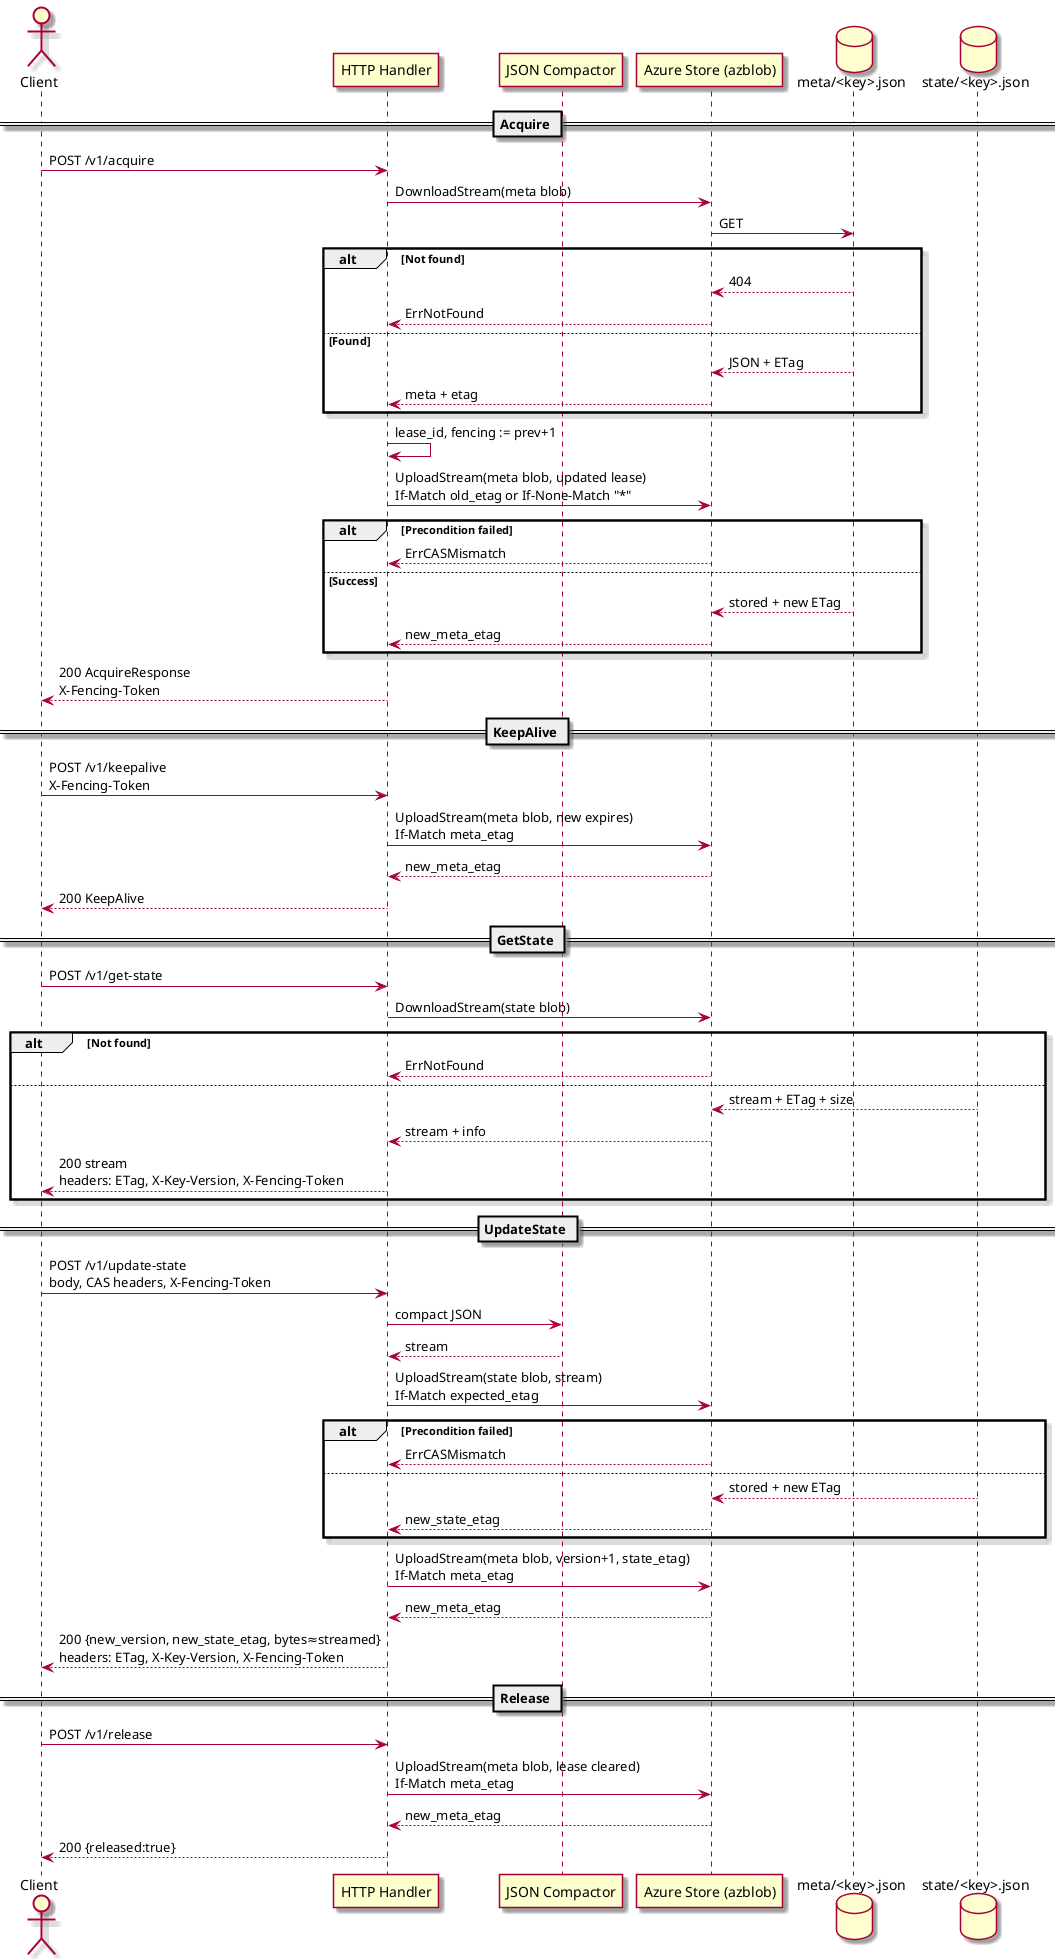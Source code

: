 @startuml
' Detailed flow for Azure Blob backend

skin rose

actor Client
participant "HTTP Handler" as Handler
participant "JSON Compactor" as Compactor
participant "Azure Store (azblob)" as Azure
database "meta/<key>.json" as MetaBlob
database "state/<key>.json" as StateBlob

== Acquire ==
Client -> Handler: POST /v1/acquire
Handler -> Azure: DownloadStream(meta blob)
Azure -> MetaBlob: GET
alt Not found
    MetaBlob --> Azure: 404
    Azure --> Handler: ErrNotFound
else Found
    MetaBlob --> Azure: JSON + ETag
    Azure --> Handler: meta + etag
end
Handler -> Handler: lease_id, fencing := prev+1
Handler -> Azure: UploadStream(meta blob, updated lease)\nIf-Match old_etag or If-None-Match "*"
alt Precondition failed
    Azure --> Handler: ErrCASMismatch
else Success
    MetaBlob --> Azure: stored + new ETag
    Azure --> Handler: new_meta_etag
end
Handler --> Client: 200 AcquireResponse\nX-Fencing-Token

== KeepAlive ==
Client -> Handler: POST /v1/keepalive\nX-Fencing-Token
Handler -> Azure: UploadStream(meta blob, new expires)\nIf-Match meta_etag
Azure --> Handler: new_meta_etag
Handler --> Client: 200 KeepAlive

== GetState ==
Client -> Handler: POST /v1/get-state
Handler -> Azure: DownloadStream(state blob)
alt Not found
    Azure --> Handler: ErrNotFound
else
    StateBlob --> Azure: stream + ETag + size
    Azure --> Handler: stream + info
    Handler --> Client: 200 stream\nheaders: ETag, X-Key-Version, X-Fencing-Token
end

== UpdateState ==
Client -> Handler: POST /v1/update-state\nbody, CAS headers, X-Fencing-Token
Handler -> Compactor: compact JSON
Compactor --> Handler: stream
Handler -> Azure: UploadStream(state blob, stream)\nIf-Match expected_etag
alt Precondition failed
    Azure --> Handler: ErrCASMismatch
else
    StateBlob --> Azure: stored + new ETag
    Azure --> Handler: new_state_etag
end
Handler -> Azure: UploadStream(meta blob, version+1, state_etag)\nIf-Match meta_etag
Azure --> Handler: new_meta_etag
Handler --> Client: 200 {new_version, new_state_etag, bytes≈streamed}\nheaders: ETag, X-Key-Version, X-Fencing-Token

== Release ==
Client -> Handler: POST /v1/release
Handler -> Azure: UploadStream(meta blob, lease cleared)\nIf-Match meta_etag
Azure --> Handler: new_meta_etag
Handler --> Client: 200 {released:true}

@enduml
